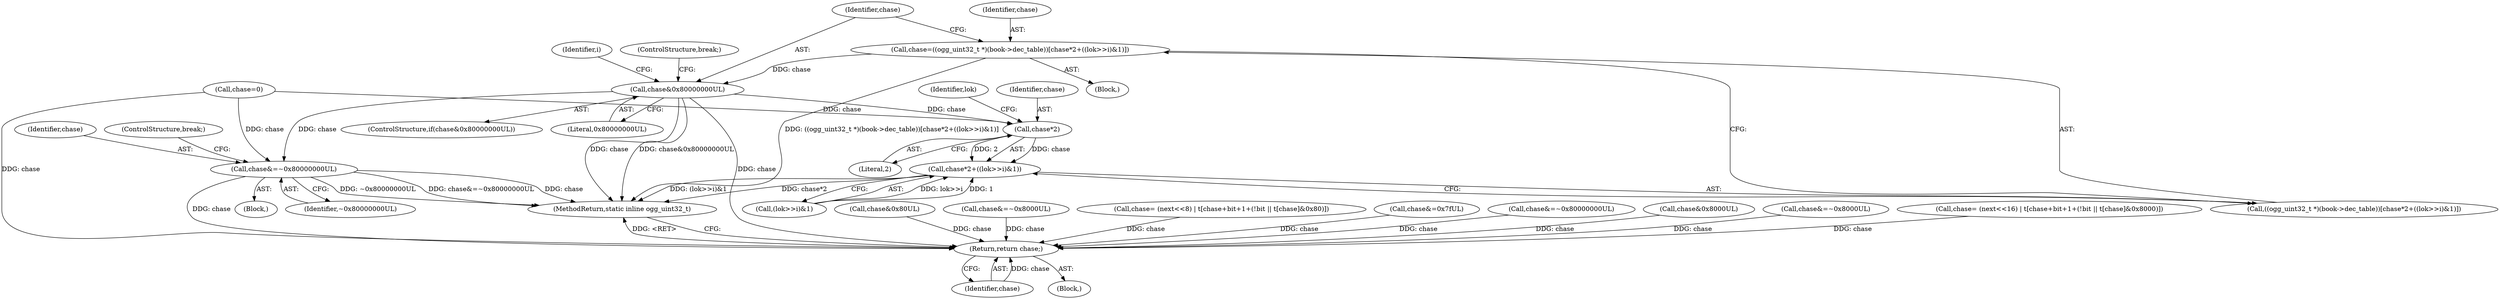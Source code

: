 digraph "1_Android_eeb4e45d5683f88488c083ecf142dc89bc3f0b47_2@array" {
"1000395" [label="(Call,chase=((ogg_uint32_t *)(book->dec_table))[chase*2+((lok>>i)&1)])"];
"1000413" [label="(Call,chase&0x80000000UL)"];
"1000404" [label="(Call,chase*2)"];
"1000403" [label="(Call,chase*2+((lok>>i)&1))"];
"1000417" [label="(Call,chase&=~0x80000000UL)"];
"1000431" [label="(Return,return chase;)"];
"1000413" [label="(Call,chase&0x80000000UL)"];
"1000412" [label="(ControlStructure,if(chase&0x80000000UL))"];
"1000431" [label="(Return,return chase;)"];
"1000407" [label="(Call,(lok>>i)&1)"];
"1000404" [label="(Call,chase*2)"];
"1000384" [label="(Block,)"];
"1000418" [label="(Identifier,chase)"];
"1000395" [label="(Call,chase=((ogg_uint32_t *)(book->dec_table))[chase*2+((lok>>i)&1)])"];
"1000415" [label="(Literal,0x80000000UL)"];
"1000195" [label="(Call,chase&0x80UL)"];
"1000417" [label="(Call,chase&=~0x80000000UL)"];
"1000270" [label="(Call,chase&=~0x8000UL)"];
"1000244" [label="(Call,chase= (next<<8) | t[chase+bit+1+(!bit || t[chase]&0x80)])"];
"1000432" [label="(Identifier,chase)"];
"1000420" [label="(ControlStructure,break;)"];
"1000425" [label="(Block,)"];
"1000419" [label="(Identifier,~0x80000000UL)"];
"1000396" [label="(Identifier,chase)"];
"1000199" [label="(Call,chase&=0x7fUL)"];
"1000393" [label="(Identifier,i)"];
"1000409" [label="(Identifier,lok)"];
"1000406" [label="(Literal,2)"];
"1000394" [label="(Block,)"];
"1000416" [label="(ControlStructure,break;)"];
"1000379" [label="(Call,chase&=~0x80000000UL)"];
"1000414" [label="(Identifier,chase)"];
"1000304" [label="(Call,chase&0x8000UL)"];
"1000115" [label="(Call,chase=0)"];
"1000308" [label="(Call,chase&=~0x8000UL)"];
"1000441" [label="(MethodReturn,static inline ogg_uint32_t)"];
"1000397" [label="(Call,((ogg_uint32_t *)(book->dec_table))[chase*2+((lok>>i)&1)])"];
"1000353" [label="(Call,chase= (next<<16) | t[chase+bit+1+(!bit || t[chase]&0x8000)])"];
"1000405" [label="(Identifier,chase)"];
"1000403" [label="(Call,chase*2+((lok>>i)&1))"];
"1000395" -> "1000394"  [label="AST: "];
"1000395" -> "1000397"  [label="CFG: "];
"1000396" -> "1000395"  [label="AST: "];
"1000397" -> "1000395"  [label="AST: "];
"1000414" -> "1000395"  [label="CFG: "];
"1000395" -> "1000441"  [label="DDG: ((ogg_uint32_t *)(book->dec_table))[chase*2+((lok>>i)&1)]"];
"1000395" -> "1000413"  [label="DDG: chase"];
"1000413" -> "1000412"  [label="AST: "];
"1000413" -> "1000415"  [label="CFG: "];
"1000414" -> "1000413"  [label="AST: "];
"1000415" -> "1000413"  [label="AST: "];
"1000416" -> "1000413"  [label="CFG: "];
"1000393" -> "1000413"  [label="CFG: "];
"1000413" -> "1000441"  [label="DDG: chase"];
"1000413" -> "1000441"  [label="DDG: chase&0x80000000UL"];
"1000413" -> "1000404"  [label="DDG: chase"];
"1000413" -> "1000417"  [label="DDG: chase"];
"1000413" -> "1000431"  [label="DDG: chase"];
"1000404" -> "1000403"  [label="AST: "];
"1000404" -> "1000406"  [label="CFG: "];
"1000405" -> "1000404"  [label="AST: "];
"1000406" -> "1000404"  [label="AST: "];
"1000409" -> "1000404"  [label="CFG: "];
"1000404" -> "1000403"  [label="DDG: chase"];
"1000404" -> "1000403"  [label="DDG: 2"];
"1000115" -> "1000404"  [label="DDG: chase"];
"1000403" -> "1000397"  [label="AST: "];
"1000403" -> "1000407"  [label="CFG: "];
"1000407" -> "1000403"  [label="AST: "];
"1000397" -> "1000403"  [label="CFG: "];
"1000403" -> "1000441"  [label="DDG: chase*2"];
"1000403" -> "1000441"  [label="DDG: (lok>>i)&1"];
"1000407" -> "1000403"  [label="DDG: lok>>i"];
"1000407" -> "1000403"  [label="DDG: 1"];
"1000417" -> "1000384"  [label="AST: "];
"1000417" -> "1000419"  [label="CFG: "];
"1000418" -> "1000417"  [label="AST: "];
"1000419" -> "1000417"  [label="AST: "];
"1000420" -> "1000417"  [label="CFG: "];
"1000417" -> "1000441"  [label="DDG: chase&=~0x80000000UL"];
"1000417" -> "1000441"  [label="DDG: chase"];
"1000417" -> "1000441"  [label="DDG: ~0x80000000UL"];
"1000115" -> "1000417"  [label="DDG: chase"];
"1000417" -> "1000431"  [label="DDG: chase"];
"1000431" -> "1000425"  [label="AST: "];
"1000431" -> "1000432"  [label="CFG: "];
"1000432" -> "1000431"  [label="AST: "];
"1000441" -> "1000431"  [label="CFG: "];
"1000431" -> "1000441"  [label="DDG: <RET>"];
"1000432" -> "1000431"  [label="DDG: chase"];
"1000308" -> "1000431"  [label="DDG: chase"];
"1000199" -> "1000431"  [label="DDG: chase"];
"1000304" -> "1000431"  [label="DDG: chase"];
"1000353" -> "1000431"  [label="DDG: chase"];
"1000244" -> "1000431"  [label="DDG: chase"];
"1000195" -> "1000431"  [label="DDG: chase"];
"1000379" -> "1000431"  [label="DDG: chase"];
"1000270" -> "1000431"  [label="DDG: chase"];
"1000115" -> "1000431"  [label="DDG: chase"];
}
